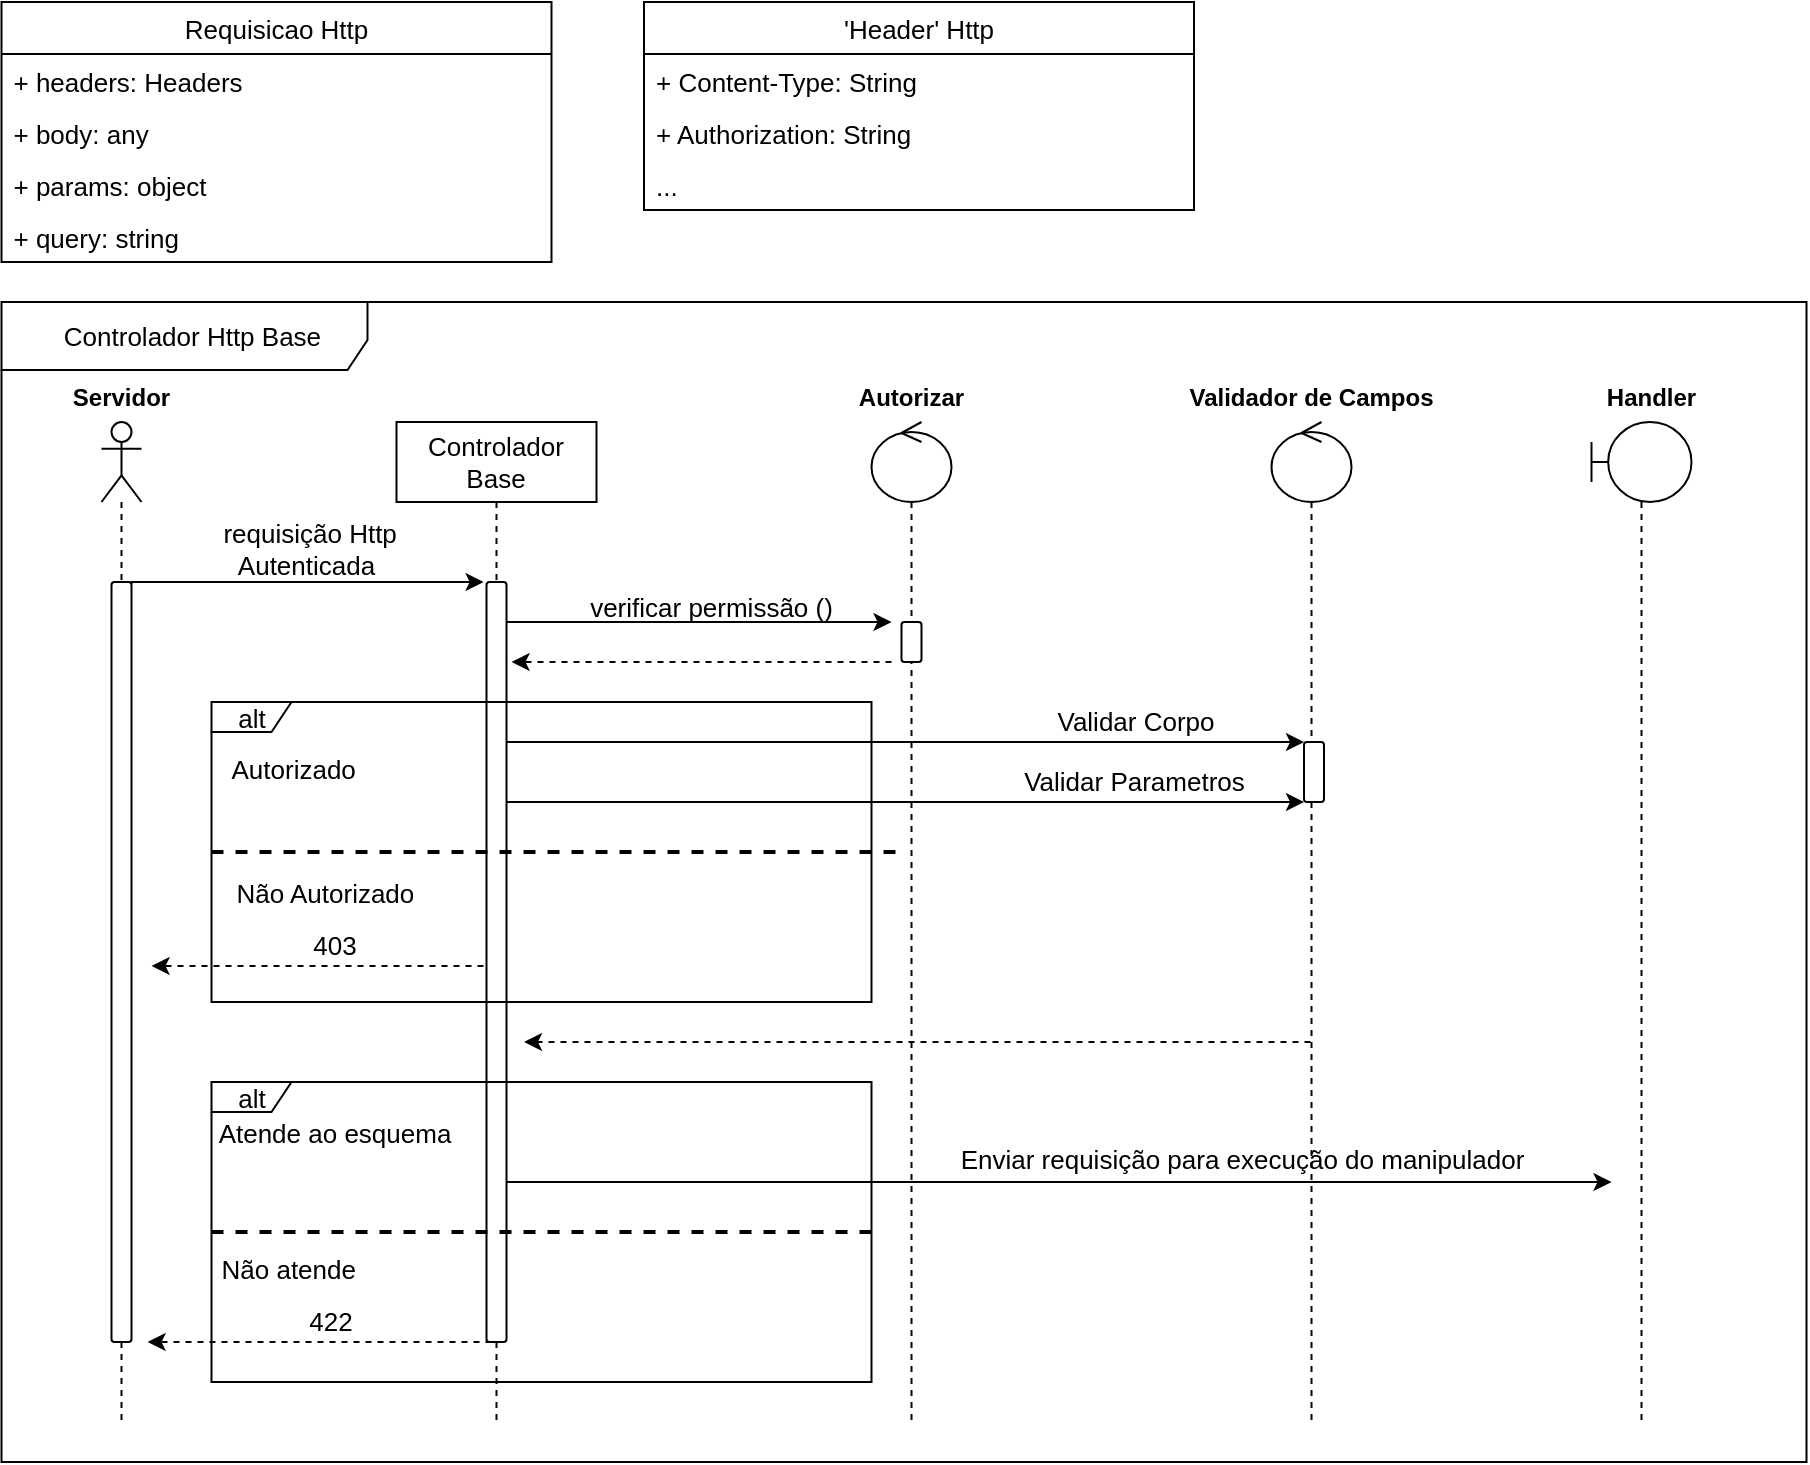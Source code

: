<mxfile version="15.8.4" type="device" pages="2"><diagram id="kgpKYQtTHZ0yAKxKKP6v" name="Page-1"><mxGraphModel dx="2031" dy="3739" grid="1" gridSize="10" guides="1" tooltips="1" connect="1" arrows="1" fold="1" page="1" pageScale="1" pageWidth="1100" pageHeight="850" math="0" shadow="0"><root><mxCell id="0"/><mxCell id="1" parent="0"/><mxCell id="j99vs-gAjCNxRgLG3Zlv-158" value="&lt;span style=&quot;white-space: pre&quot;&gt;&#9;&lt;/span&gt;Controlador Http Base" style="shape=umlFrame;whiteSpace=wrap;html=1;fontSize=13;strokeWidth=1;width=183;height=34;align=left;" parent="1" vertex="1"><mxGeometry x="38.75" y="-2350" width="902.5" height="580" as="geometry"/></mxCell><mxCell id="j99vs-gAjCNxRgLG3Zlv-122" style="edgeStyle=orthogonalEdgeStyle;rounded=0;orthogonalLoop=1;jettySize=auto;html=1;fontSize=13;" parent="1" source="j99vs-gAjCNxRgLG3Zlv-71" edge="1"><mxGeometry relative="1" as="geometry"><mxPoint x="690" y="-2100" as="targetPoint"/><Array as="points"><mxPoint x="513.75" y="-2100"/><mxPoint x="513.75" y="-2100"/></Array></mxGeometry></mxCell><mxCell id="j99vs-gAjCNxRgLG3Zlv-117" style="edgeStyle=orthogonalEdgeStyle;rounded=0;orthogonalLoop=1;jettySize=auto;html=1;fontSize=13;" parent="1" source="j99vs-gAjCNxRgLG3Zlv-71" edge="1"><mxGeometry relative="1" as="geometry"><mxPoint x="690" y="-2130" as="targetPoint"/><Array as="points"><mxPoint x="543.75" y="-2130"/><mxPoint x="543.75" y="-2130"/></Array></mxGeometry></mxCell><mxCell id="j99vs-gAjCNxRgLG3Zlv-55" value="" style="shape=umlLifeline;participant=umlActor;perimeter=lifelinePerimeter;whiteSpace=wrap;html=1;container=1;collapsible=0;recursiveResize=0;verticalAlign=top;spacingTop=36;outlineConnect=0;" parent="1" vertex="1"><mxGeometry x="88.75" y="-2290" width="20" height="500" as="geometry"/></mxCell><mxCell id="j99vs-gAjCNxRgLG3Zlv-125" value="" style="rounded=1;whiteSpace=wrap;html=1;fontSize=13;strokeWidth=1;" parent="j99vs-gAjCNxRgLG3Zlv-55" vertex="1"><mxGeometry x="5" y="80" width="10" height="380" as="geometry"/></mxCell><mxCell id="j99vs-gAjCNxRgLG3Zlv-56" value="Servidor" style="text;align=center;fontStyle=1;verticalAlign=middle;spacingLeft=3;spacingRight=3;strokeColor=none;rotatable=0;points=[[0,0.5],[1,0.5]];portConstraint=eastwest;" parent="1" vertex="1"><mxGeometry x="58.75" y="-2316" width="80" height="26" as="geometry"/></mxCell><mxCell id="j99vs-gAjCNxRgLG3Zlv-63" value="" style="shape=umlLifeline;participant=umlControl;perimeter=lifelinePerimeter;whiteSpace=wrap;html=1;container=1;collapsible=0;recursiveResize=0;verticalAlign=top;spacingTop=36;outlineConnect=0;fontSize=16;" parent="1" vertex="1"><mxGeometry x="473.75" y="-2290" width="40" height="500" as="geometry"/></mxCell><mxCell id="j99vs-gAjCNxRgLG3Zlv-127" value="" style="rounded=1;whiteSpace=wrap;html=1;fontSize=13;strokeWidth=1;" parent="j99vs-gAjCNxRgLG3Zlv-63" vertex="1"><mxGeometry x="15" y="100" width="10" height="20" as="geometry"/></mxCell><mxCell id="j99vs-gAjCNxRgLG3Zlv-139" style="edgeStyle=orthogonalEdgeStyle;rounded=0;orthogonalLoop=1;jettySize=auto;html=1;fontSize=13;dashed=1;" parent="1" source="j99vs-gAjCNxRgLG3Zlv-64" edge="1"><mxGeometry relative="1" as="geometry"><mxPoint x="721.75" y="-1943.941" as="sourcePoint"/><mxPoint x="300" y="-1980" as="targetPoint"/><Array as="points"><mxPoint x="403.75" y="-1980"/><mxPoint x="403.75" y="-1980"/></Array></mxGeometry></mxCell><mxCell id="j99vs-gAjCNxRgLG3Zlv-69" value=" requisição Http&#10;Autenticada" style="text;align=center;fontStyle=0;verticalAlign=middle;spacingLeft=3;spacingRight=3;strokeColor=none;rotatable=0;points=[[0,0.5],[1,0.5]];portConstraint=eastwest;fontSize=13;fillColor=none;strokeWidth=1;" parent="1" vertex="1"><mxGeometry x="151.25" y="-2240" width="80" height="26" as="geometry"/></mxCell><mxCell id="j99vs-gAjCNxRgLG3Zlv-72" style="edgeStyle=orthogonalEdgeStyle;rounded=0;orthogonalLoop=1;jettySize=auto;html=1;fontSize=13;" parent="1" source="j99vs-gAjCNxRgLG3Zlv-71" edge="1"><mxGeometry relative="1" as="geometry"><mxPoint x="483.75" y="-2190" as="targetPoint"/><Array as="points"><mxPoint x="373.75" y="-2190"/><mxPoint x="373.75" y="-2190"/></Array></mxGeometry></mxCell><mxCell id="j99vs-gAjCNxRgLG3Zlv-137" style="edgeStyle=orthogonalEdgeStyle;rounded=0;orthogonalLoop=1;jettySize=auto;html=1;fontSize=13;dashed=1;" parent="1" edge="1"><mxGeometry relative="1" as="geometry"><mxPoint x="113.75" y="-2018" as="targetPoint"/><mxPoint x="285.75" y="-2018" as="sourcePoint"/><Array as="points"><mxPoint x="113.75" y="-2018"/></Array></mxGeometry></mxCell><mxCell id="j99vs-gAjCNxRgLG3Zlv-150" style="edgeStyle=orthogonalEdgeStyle;rounded=0;orthogonalLoop=1;jettySize=auto;html=1;fontSize=13;" parent="1" edge="1"><mxGeometry relative="1" as="geometry"><mxPoint x="843.75" y="-1910" as="targetPoint"/><mxPoint x="285.083" y="-1910" as="sourcePoint"/></mxGeometry></mxCell><mxCell id="j99vs-gAjCNxRgLG3Zlv-71" value="Controlador&lt;br&gt;Base" style="shape=umlLifeline;perimeter=lifelinePerimeter;whiteSpace=wrap;html=1;container=1;collapsible=0;recursiveResize=0;outlineConnect=0;fontSize=13;strokeWidth=1;fillColor=none;" parent="1" vertex="1"><mxGeometry x="236.25" y="-2290" width="100" height="500" as="geometry"/></mxCell><mxCell id="j99vs-gAjCNxRgLG3Zlv-126" value="" style="rounded=1;whiteSpace=wrap;html=1;fontSize=13;strokeWidth=1;" parent="j99vs-gAjCNxRgLG3Zlv-71" vertex="1"><mxGeometry x="45" y="80" width="10" height="380" as="geometry"/></mxCell><mxCell id="j99vs-gAjCNxRgLG3Zlv-73" value="Autorizar" style="text;align=center;fontStyle=1;verticalAlign=middle;spacingLeft=3;spacingRight=3;strokeColor=none;rotatable=0;points=[[0,0.5],[1,0.5]];portConstraint=eastwest;" parent="1" vertex="1"><mxGeometry x="453.75" y="-2316" width="80" height="26" as="geometry"/></mxCell><mxCell id="j99vs-gAjCNxRgLG3Zlv-74" value="Validador de Campos" style="text;align=center;fontStyle=1;verticalAlign=middle;spacingLeft=3;spacingRight=3;strokeColor=none;rotatable=0;points=[[0,0.5],[1,0.5]];portConstraint=eastwest;" parent="1" vertex="1"><mxGeometry x="653.75" y="-2316" width="80" height="26" as="geometry"/></mxCell><mxCell id="j99vs-gAjCNxRgLG3Zlv-75" value="Requisicao Http" style="swimlane;fontStyle=0;childLayout=stackLayout;horizontal=1;startSize=26;fillColor=none;horizontalStack=0;resizeParent=1;resizeParentMax=0;resizeLast=0;collapsible=1;marginBottom=0;fontSize=13;strokeWidth=1;" parent="1" vertex="1"><mxGeometry x="38.75" y="-2500" width="275" height="130" as="geometry"/></mxCell><mxCell id="j99vs-gAjCNxRgLG3Zlv-95" value="+ headers: Headers" style="text;strokeColor=none;fillColor=none;align=left;verticalAlign=top;spacingLeft=4;spacingRight=4;overflow=hidden;rotatable=0;points=[[0,0.5],[1,0.5]];portConstraint=eastwest;fontSize=13;" parent="j99vs-gAjCNxRgLG3Zlv-75" vertex="1"><mxGeometry y="26" width="275" height="26" as="geometry"/></mxCell><object label="+ body: any" placeholders="1" sadasdasda="asdasdasd" id="j99vs-gAjCNxRgLG3Zlv-97"><mxCell style="text;strokeColor=none;fillColor=none;align=left;verticalAlign=top;spacingLeft=4;spacingRight=4;overflow=hidden;rotatable=0;points=[[0,0.5],[1,0.5]];portConstraint=eastwest;fontSize=13;" parent="j99vs-gAjCNxRgLG3Zlv-75" vertex="1"><mxGeometry y="52" width="275" height="26" as="geometry"/></mxCell></object><mxCell id="j99vs-gAjCNxRgLG3Zlv-94" value="+ params: object" style="text;strokeColor=none;fillColor=none;align=left;verticalAlign=top;spacingLeft=4;spacingRight=4;overflow=hidden;rotatable=0;points=[[0,0.5],[1,0.5]];portConstraint=eastwest;fontSize=13;" parent="j99vs-gAjCNxRgLG3Zlv-75" vertex="1"><mxGeometry y="78" width="275" height="26" as="geometry"/></mxCell><object label="+ query: string" placeholders="1" sadasdasda="asdasdasd" id="j99vs-gAjCNxRgLG3Zlv-98"><mxCell style="text;strokeColor=none;fillColor=none;align=left;verticalAlign=top;spacingLeft=4;spacingRight=4;overflow=hidden;rotatable=0;points=[[0,0.5],[1,0.5]];portConstraint=eastwest;fontSize=13;" parent="j99vs-gAjCNxRgLG3Zlv-75" vertex="1"><mxGeometry y="104" width="275" height="26" as="geometry"/></mxCell></object><mxCell id="j99vs-gAjCNxRgLG3Zlv-99" value="'Header' Http" style="swimlane;fontStyle=0;childLayout=stackLayout;horizontal=1;startSize=26;fillColor=none;horizontalStack=0;resizeParent=1;resizeParentMax=0;resizeLast=0;collapsible=1;marginBottom=0;fontSize=13;strokeWidth=1;" parent="1" vertex="1"><mxGeometry x="360" y="-2500" width="275" height="104" as="geometry"/></mxCell><mxCell id="j99vs-gAjCNxRgLG3Zlv-100" value="+ Content-Type: String" style="text;strokeColor=none;fillColor=none;align=left;verticalAlign=top;spacingLeft=4;spacingRight=4;overflow=hidden;rotatable=0;points=[[0,0.5],[1,0.5]];portConstraint=eastwest;fontSize=13;" parent="j99vs-gAjCNxRgLG3Zlv-99" vertex="1"><mxGeometry y="26" width="275" height="26" as="geometry"/></mxCell><object label="+ Authorization: String " placeholders="1" sadasdasda="asdasdasd" id="j99vs-gAjCNxRgLG3Zlv-101"><mxCell style="text;strokeColor=none;fillColor=none;align=left;verticalAlign=top;spacingLeft=4;spacingRight=4;overflow=hidden;rotatable=0;points=[[0,0.5],[1,0.5]];portConstraint=eastwest;fontSize=13;" parent="j99vs-gAjCNxRgLG3Zlv-99" vertex="1"><mxGeometry y="52" width="275" height="26" as="geometry"/></mxCell></object><object label="..." placeholders="1" sadasdasda="asdasdasd" id="j99vs-gAjCNxRgLG3Zlv-103"><mxCell style="text;strokeColor=none;fillColor=none;align=left;verticalAlign=top;spacingLeft=4;spacingRight=4;overflow=hidden;rotatable=0;points=[[0,0.5],[1,0.5]];portConstraint=eastwest;fontSize=13;" parent="j99vs-gAjCNxRgLG3Zlv-99" vertex="1"><mxGeometry y="78" width="275" height="26" as="geometry"/></mxCell></object><mxCell id="j99vs-gAjCNxRgLG3Zlv-104" value="verificar permissão ()" style="text;align=center;fontStyle=0;verticalAlign=middle;spacingLeft=3;spacingRight=3;strokeColor=none;rotatable=0;points=[[0,0.5],[1,0.5]];portConstraint=eastwest;fontSize=13;fillColor=none;strokeWidth=1;" parent="1" vertex="1"><mxGeometry x="353.75" y="-2211" width="80" height="26" as="geometry"/></mxCell><mxCell id="j99vs-gAjCNxRgLG3Zlv-107" value="alt" style="shape=umlFrame;whiteSpace=wrap;html=1;fontSize=13;strokeWidth=1;width=40;height=15;" parent="1" vertex="1"><mxGeometry x="143.75" y="-2150" width="330" height="150" as="geometry"/></mxCell><mxCell id="j99vs-gAjCNxRgLG3Zlv-106" value="Validar Corpo" style="text;align=center;fontStyle=0;verticalAlign=middle;spacingLeft=3;spacingRight=3;strokeColor=none;rotatable=0;points=[[0,0.5],[1,0.5]];portConstraint=eastwest;fontSize=13;fillColor=none;strokeWidth=1;connectable=1;imageAspect=1;" parent="1" vertex="1"><mxGeometry x="566.75" y="-2154" width="78.5" height="26" as="geometry"/></mxCell><mxCell id="j99vs-gAjCNxRgLG3Zlv-110" value="Autorizado" style="text;align=left;fontStyle=0;verticalAlign=middle;spacingLeft=3;spacingRight=3;strokeColor=none;rotatable=0;points=[[0,0.5],[1,0.5]];portConstraint=eastwest;fontSize=13;fillColor=none;strokeWidth=1;" parent="1" vertex="1"><mxGeometry x="148.75" y="-2130" width="80" height="26" as="geometry"/></mxCell><mxCell id="j99vs-gAjCNxRgLG3Zlv-115" value="" style="line;strokeWidth=2;html=1;dashed=1;fontSize=13;fillColor=none;" parent="1" vertex="1"><mxGeometry x="143.75" y="-2080" width="346.25" height="10" as="geometry"/></mxCell><mxCell id="j99vs-gAjCNxRgLG3Zlv-116" value="Não Autorizado" style="text;align=left;fontStyle=0;verticalAlign=middle;spacingLeft=3;spacingRight=3;strokeColor=none;rotatable=0;points=[[0,0.5],[1,0.5]];portConstraint=eastwest;fontSize=13;fillColor=none;strokeWidth=1;" parent="1" vertex="1"><mxGeometry x="151.25" y="-2068" width="75" height="26" as="geometry"/></mxCell><mxCell id="j99vs-gAjCNxRgLG3Zlv-119" value="Validar Parametros" style="text;align=center;fontStyle=0;verticalAlign=middle;spacingLeft=3;spacingRight=3;strokeColor=none;rotatable=0;points=[[0,0.5],[1,0.5]];portConstraint=eastwest;fontSize=13;fillColor=none;strokeWidth=1;" parent="1" vertex="1"><mxGeometry x="565.25" y="-2124" width="80" height="26" as="geometry"/></mxCell><mxCell id="j99vs-gAjCNxRgLG3Zlv-108" style="edgeStyle=orthogonalEdgeStyle;rounded=0;orthogonalLoop=1;jettySize=auto;html=1;fontSize=13;dashed=1;" parent="1" edge="1"><mxGeometry relative="1" as="geometry"><mxPoint x="483.75" y="-2170" as="sourcePoint"/><mxPoint x="293.75" y="-2170" as="targetPoint"/><Array as="points"><mxPoint x="483.75" y="-2170"/><mxPoint x="293.75" y="-2170"/></Array></mxGeometry></mxCell><mxCell id="j99vs-gAjCNxRgLG3Zlv-68" style="edgeStyle=orthogonalEdgeStyle;rounded=0;orthogonalLoop=1;jettySize=auto;html=1;fontSize=16;" parent="1" edge="1"><mxGeometry relative="1" as="geometry"><mxPoint x="103.75" y="-2209" as="sourcePoint"/><mxPoint x="279.75" y="-2210" as="targetPoint"/><Array as="points"><mxPoint x="103.75" y="-2210"/><mxPoint x="279.75" y="-2210"/></Array></mxGeometry></mxCell><mxCell id="j99vs-gAjCNxRgLG3Zlv-138" value="403" style="text;align=center;fontStyle=0;verticalAlign=middle;spacingLeft=3;spacingRight=3;strokeColor=none;rotatable=0;points=[[0,0.5],[1,0.5]];portConstraint=eastwest;fontSize=13;fillColor=none;strokeWidth=1;connectable=1;imageAspect=1;" parent="1" vertex="1"><mxGeometry x="166.25" y="-2042" width="78.5" height="26" as="geometry"/></mxCell><mxCell id="j99vs-gAjCNxRgLG3Zlv-140" value="alt" style="shape=umlFrame;whiteSpace=wrap;html=1;fontSize=13;strokeWidth=1;width=40;height=15;" parent="1" vertex="1"><mxGeometry x="143.75" y="-1960" width="330" height="150" as="geometry"/></mxCell><mxCell id="j99vs-gAjCNxRgLG3Zlv-141" value="" style="line;strokeWidth=2;html=1;dashed=1;fontSize=13;fillColor=none;" parent="1" vertex="1"><mxGeometry x="143.75" y="-1890" width="330" height="10" as="geometry"/></mxCell><mxCell id="j99vs-gAjCNxRgLG3Zlv-143" value="Atende ao esquema" style="text;align=center;fontStyle=0;verticalAlign=middle;spacingLeft=3;spacingRight=3;strokeColor=none;rotatable=0;points=[[0,0.5],[1,0.5]];portConstraint=eastwest;fontSize=13;fillColor=none;strokeWidth=1;" parent="1" vertex="1"><mxGeometry x="141.75" y="-1948" width="127.5" height="26" as="geometry"/></mxCell><mxCell id="j99vs-gAjCNxRgLG3Zlv-144" value="Não atende" style="text;align=left;fontStyle=0;verticalAlign=middle;spacingLeft=3;spacingRight=3;strokeColor=none;rotatable=0;points=[[0,0.5],[1,0.5]];portConstraint=eastwest;fontSize=13;fillColor=none;strokeWidth=1;" parent="1" vertex="1"><mxGeometry x="143.75" y="-1880" width="140" height="26" as="geometry"/></mxCell><mxCell id="j99vs-gAjCNxRgLG3Zlv-148" value="" style="shape=umlLifeline;participant=umlBoundary;perimeter=lifelinePerimeter;whiteSpace=wrap;html=1;container=1;collapsible=0;recursiveResize=0;verticalAlign=top;spacingTop=36;outlineConnect=0;fontSize=13;strokeWidth=1;" parent="1" vertex="1"><mxGeometry x="833.75" y="-2290" width="50" height="500" as="geometry"/></mxCell><mxCell id="j99vs-gAjCNxRgLG3Zlv-149" value="Handler" style="text;align=center;fontStyle=1;verticalAlign=middle;spacingLeft=3;spacingRight=3;strokeColor=none;rotatable=0;points=[[0,0.5],[1,0.5]];portConstraint=eastwest;" parent="1" vertex="1"><mxGeometry x="823.75" y="-2316" width="80" height="26" as="geometry"/></mxCell><mxCell id="j99vs-gAjCNxRgLG3Zlv-151" style="edgeStyle=orthogonalEdgeStyle;rounded=0;orthogonalLoop=1;jettySize=auto;html=1;fontSize=13;dashed=1;" parent="1" edge="1"><mxGeometry relative="1" as="geometry"><mxPoint x="111.75" y="-1830" as="targetPoint"/><mxPoint x="283.75" y="-1830" as="sourcePoint"/><Array as="points"><mxPoint x="111.75" y="-1830"/></Array></mxGeometry></mxCell><mxCell id="j99vs-gAjCNxRgLG3Zlv-152" value="422" style="text;align=center;fontStyle=0;verticalAlign=middle;spacingLeft=3;spacingRight=3;strokeColor=none;rotatable=0;points=[[0,0.5],[1,0.5]];portConstraint=eastwest;fontSize=13;fillColor=none;strokeWidth=1;connectable=1;imageAspect=1;" parent="1" vertex="1"><mxGeometry x="164.25" y="-1854" width="78.5" height="26" as="geometry"/></mxCell><mxCell id="j99vs-gAjCNxRgLG3Zlv-153" value="Enviar requisição para execução do manipulador" style="text;align=center;fontStyle=0;verticalAlign=middle;spacingLeft=3;spacingRight=3;strokeColor=none;rotatable=0;points=[[0,0.5],[1,0.5]];portConstraint=eastwest;fontSize=13;fillColor=none;strokeWidth=1;connectable=1;imageAspect=1;" parent="1" vertex="1"><mxGeometry x="620" y="-1935" width="78.5" height="26" as="geometry"/></mxCell><mxCell id="j99vs-gAjCNxRgLG3Zlv-64" value="" style="shape=umlLifeline;participant=umlControl;perimeter=lifelinePerimeter;whiteSpace=wrap;html=1;container=1;collapsible=0;recursiveResize=0;verticalAlign=top;spacingTop=36;outlineConnect=0;fontSize=16;" parent="1" vertex="1"><mxGeometry x="673.75" y="-2290" width="40" height="500" as="geometry"/></mxCell><mxCell id="j99vs-gAjCNxRgLG3Zlv-160" value="" style="rounded=1;whiteSpace=wrap;html=1;fontSize=13;strokeWidth=1;" parent="j99vs-gAjCNxRgLG3Zlv-64" vertex="1"><mxGeometry x="16.25" y="160" width="10" height="30" as="geometry"/></mxCell></root></mxGraphModel></diagram><diagram id="auNfXuPIoiLQe7ne2Sjh" name="Page-2"><mxGraphModel dx="1422" dy="832" grid="1" gridSize="10" guides="1" tooltips="1" connect="1" arrows="1" fold="1" page="1" pageScale="1" pageWidth="827" pageHeight="1169" math="0" shadow="0"><root><mxCell id="k5UlOJh0Ee-lDFAMEyGT-0"/><mxCell id="k5UlOJh0Ee-lDFAMEyGT-1" parent="k5UlOJh0Ee-lDFAMEyGT-0"/></root></mxGraphModel></diagram></mxfile>